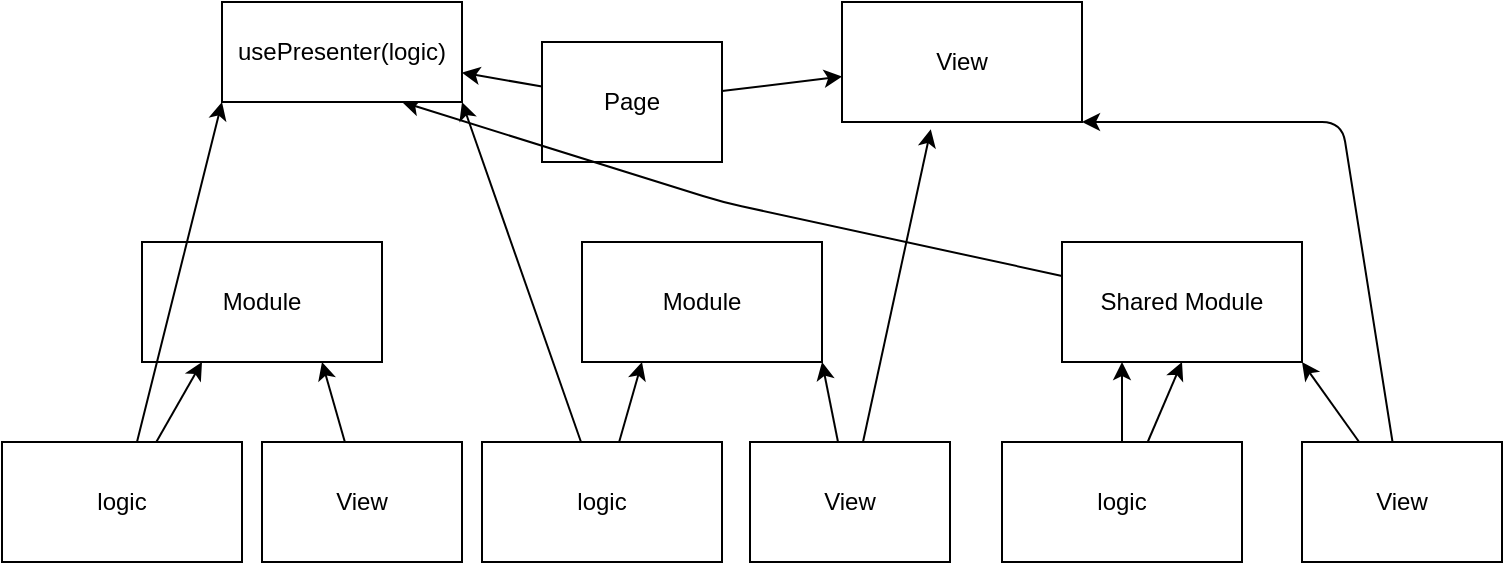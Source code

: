<mxfile>
    <diagram id="5W7K08ZgWzZfVDsebLGC" name="Page-1">
        <mxGraphModel dx="1139" dy="563" grid="1" gridSize="10" guides="1" tooltips="1" connect="1" arrows="1" fold="1" page="1" pageScale="1" pageWidth="827" pageHeight="1169" math="0" shadow="0">
            <root>
                <mxCell id="0"/>
                <mxCell id="1" parent="0"/>
                <mxCell id="15" style="edgeStyle=none;html=1;" edge="1" parent="1" source="2" target="16">
                    <mxGeometry relative="1" as="geometry">
                        <mxPoint x="470" y="30" as="targetPoint"/>
                    </mxGeometry>
                </mxCell>
                <mxCell id="17" style="edgeStyle=none;html=1;" edge="1" parent="1" source="2" target="18">
                    <mxGeometry relative="1" as="geometry">
                        <mxPoint x="240" y="50" as="targetPoint"/>
                    </mxGeometry>
                </mxCell>
                <mxCell id="2" value="Page" style="rounded=0;whiteSpace=wrap;html=1;" vertex="1" parent="1">
                    <mxGeometry x="310" y="40" width="90" height="60" as="geometry"/>
                </mxCell>
                <mxCell id="3" value="Module" style="rounded=0;whiteSpace=wrap;html=1;" vertex="1" parent="1">
                    <mxGeometry x="110" y="140" width="120" height="60" as="geometry"/>
                </mxCell>
                <mxCell id="39" style="edgeStyle=none;html=1;entryX=0.75;entryY=1;entryDx=0;entryDy=0;" edge="1" parent="1" source="10" target="18">
                    <mxGeometry relative="1" as="geometry">
                        <Array as="points">
                            <mxPoint x="400" y="120"/>
                        </Array>
                    </mxGeometry>
                </mxCell>
                <mxCell id="10" value="Shared Module" style="rounded=0;whiteSpace=wrap;html=1;" vertex="1" parent="1">
                    <mxGeometry x="570" y="140" width="120" height="60" as="geometry"/>
                </mxCell>
                <mxCell id="11" value="Module" style="rounded=0;whiteSpace=wrap;html=1;" vertex="1" parent="1">
                    <mxGeometry x="330" y="140" width="120" height="60" as="geometry"/>
                </mxCell>
                <mxCell id="29" style="edgeStyle=none;html=1;entryX=1;entryY=1;entryDx=0;entryDy=0;" edge="1" parent="1" source="13" target="10">
                    <mxGeometry relative="1" as="geometry"/>
                </mxCell>
                <mxCell id="35" style="edgeStyle=none;html=1;entryX=1;entryY=1;entryDx=0;entryDy=0;" edge="1" parent="1" source="13" target="16">
                    <mxGeometry relative="1" as="geometry">
                        <Array as="points">
                            <mxPoint x="710" y="80"/>
                        </Array>
                    </mxGeometry>
                </mxCell>
                <mxCell id="13" value="View" style="rounded=0;whiteSpace=wrap;html=1;" vertex="1" parent="1">
                    <mxGeometry x="690" y="240" width="100" height="60" as="geometry"/>
                </mxCell>
                <mxCell id="24" style="edgeStyle=none;html=1;entryX=0.25;entryY=1;entryDx=0;entryDy=0;" edge="1" parent="1" source="14" target="3">
                    <mxGeometry relative="1" as="geometry"/>
                </mxCell>
                <mxCell id="32" style="edgeStyle=none;html=1;entryX=0;entryY=1;entryDx=0;entryDy=0;" edge="1" parent="1" source="14" target="18">
                    <mxGeometry relative="1" as="geometry"/>
                </mxCell>
                <mxCell id="14" value="logic" style="rounded=0;whiteSpace=wrap;html=1;" vertex="1" parent="1">
                    <mxGeometry x="40" y="240" width="120" height="60" as="geometry"/>
                </mxCell>
                <mxCell id="16" value="View" style="rounded=0;whiteSpace=wrap;html=1;" vertex="1" parent="1">
                    <mxGeometry x="460" y="20" width="120" height="60" as="geometry"/>
                </mxCell>
                <mxCell id="18" value="usePresenter(logic)" style="rounded=0;whiteSpace=wrap;html=1;" vertex="1" parent="1">
                    <mxGeometry x="150" y="20" width="120" height="50" as="geometry"/>
                </mxCell>
                <mxCell id="23" style="edgeStyle=none;html=1;entryX=0.25;entryY=1;entryDx=0;entryDy=0;" edge="1" parent="1" source="22" target="11">
                    <mxGeometry relative="1" as="geometry"/>
                </mxCell>
                <mxCell id="37" style="edgeStyle=none;html=1;" edge="1" parent="1" source="22">
                    <mxGeometry relative="1" as="geometry">
                        <mxPoint x="270" y="70" as="targetPoint"/>
                    </mxGeometry>
                </mxCell>
                <mxCell id="22" value="logic" style="rounded=0;whiteSpace=wrap;html=1;" vertex="1" parent="1">
                    <mxGeometry x="280" y="240" width="120" height="60" as="geometry"/>
                </mxCell>
                <mxCell id="27" style="edgeStyle=none;html=1;entryX=1;entryY=1;entryDx=0;entryDy=0;" edge="1" parent="1" source="25" target="11">
                    <mxGeometry relative="1" as="geometry"/>
                </mxCell>
                <mxCell id="34" style="edgeStyle=none;html=1;entryX=0.37;entryY=1.061;entryDx=0;entryDy=0;entryPerimeter=0;" edge="1" parent="1" source="25" target="16">
                    <mxGeometry relative="1" as="geometry"/>
                </mxCell>
                <mxCell id="25" value="View" style="rounded=0;whiteSpace=wrap;html=1;" vertex="1" parent="1">
                    <mxGeometry x="414" y="240" width="100" height="60" as="geometry"/>
                </mxCell>
                <mxCell id="31" style="edgeStyle=none;html=1;entryX=0.75;entryY=1;entryDx=0;entryDy=0;" edge="1" parent="1" source="26" target="3">
                    <mxGeometry relative="1" as="geometry"/>
                </mxCell>
                <mxCell id="26" value="View" style="rounded=0;whiteSpace=wrap;html=1;" vertex="1" parent="1">
                    <mxGeometry x="170" y="240" width="100" height="60" as="geometry"/>
                </mxCell>
                <mxCell id="30" style="edgeStyle=none;html=1;entryX=0.5;entryY=1;entryDx=0;entryDy=0;" edge="1" parent="1" source="28" target="10">
                    <mxGeometry relative="1" as="geometry"/>
                </mxCell>
                <mxCell id="38" style="edgeStyle=none;html=1;entryX=0.25;entryY=1;entryDx=0;entryDy=0;" edge="1" parent="1" source="28" target="10">
                    <mxGeometry relative="1" as="geometry"/>
                </mxCell>
                <mxCell id="28" value="logic" style="rounded=0;whiteSpace=wrap;html=1;" vertex="1" parent="1">
                    <mxGeometry x="540" y="240" width="120" height="60" as="geometry"/>
                </mxCell>
            </root>
        </mxGraphModel>
    </diagram>
</mxfile>